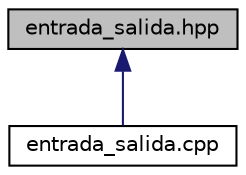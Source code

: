 digraph "entrada_salida.hpp"
{
  edge [fontname="Helvetica",fontsize="10",labelfontname="Helvetica",labelfontsize="10"];
  node [fontname="Helvetica",fontsize="10",shape=record];
  Node1 [label="entrada_salida.hpp",height=0.2,width=0.4,color="black", fillcolor="grey75", style="filled", fontcolor="black"];
  Node1 -> Node2 [dir="back",color="midnightblue",fontsize="10",style="solid"];
  Node2 [label="entrada_salida.cpp",height=0.2,width=0.4,color="black", fillcolor="white", style="filled",URL="$entrada__salida_8cpp.html",tooltip="Definición de las funciones de entrada/salida del grafo. "];
}
